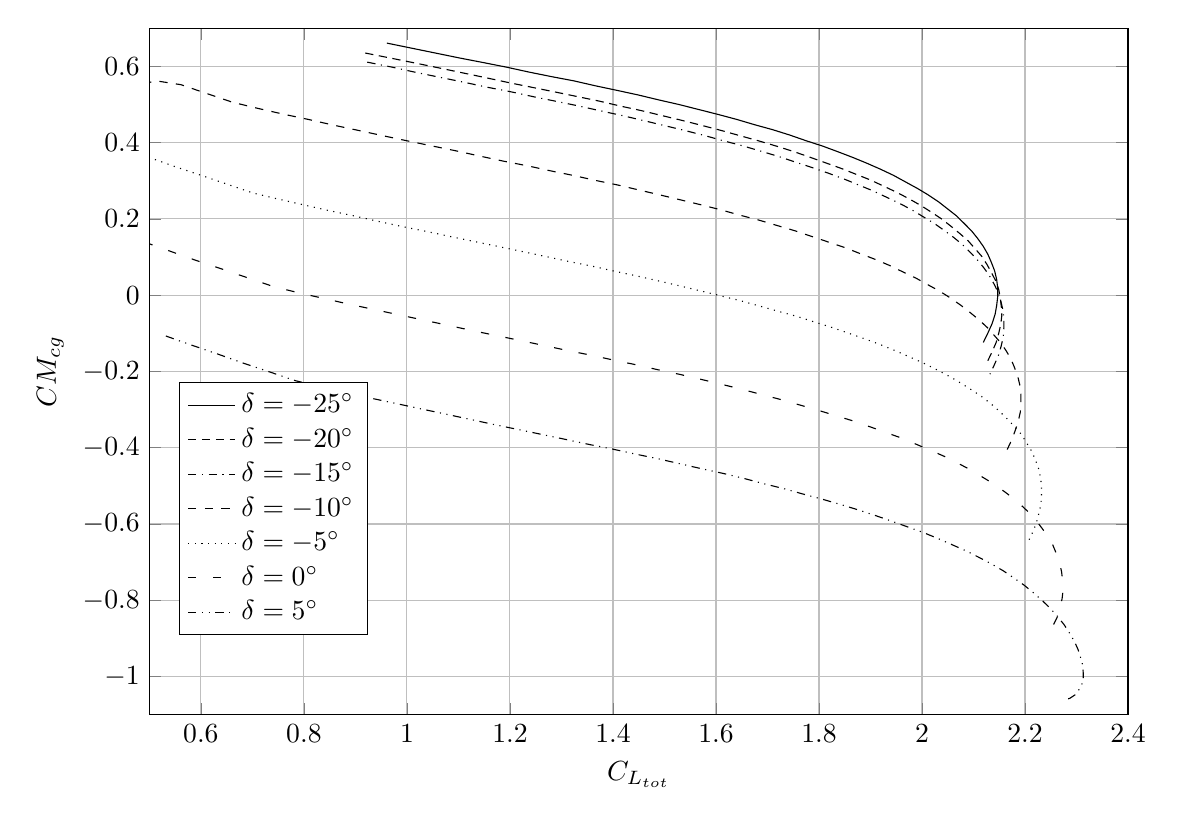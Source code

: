 %Comparison of CD estimation
\begin{tikzpicture}

\begin{axis}[
width=14.01cm,
height=10.3cm,
scaled ticks=false, tick label style={/pgf/number format/fixed},
xmin=0.5,
xmax=2.4,
xlabel={$C_{L_{tot}}$},
xmajorgrids,
ymin=-1.1,
ymax=0.7,
ylabel={$CM_{cg}$},
ymajorgrids,
legend style={at={(0.03,0.3)},anchor=west,draw=black,fill=white,legend cell align=left},
legend entries = {$\delta = -25^{\circ}$\\$\delta = -20^{\circ}$\\$\delta = -15^{\circ}$\\$\delta = -10^{\circ}$\\$\delta = -5^{\circ}$\\$\delta = 0^{\circ}$\\$\delta = 5^{\circ}$\\}
]

\addplot [
color=black,
solid
]
table[row sep=crcr]{
0.961	0.661\\
1.008	0.648\\
1.055	0.635\\
1.102	0.622\\
1.148	0.61\\
1.193	0.598\\
1.237	0.585\\
1.281	0.573\\
1.324	0.562\\
1.366	0.549\\
1.408	0.537\\
1.449	0.525\\
1.489	0.512\\
1.528	0.5\\
1.566	0.487\\
1.604	0.474\\
1.64	0.461\\
1.675	0.447\\
1.71	0.434\\
1.743	0.42\\
1.775	0.405\\
1.807	0.391\\
1.837	0.376\\
1.866	0.361\\
1.893	0.346\\
1.92	0.33\\
1.945	0.314\\
1.968	0.297\\
1.991	0.28\\
2.012	0.263\\
2.032	0.245\\
2.05	0.226\\
2.067	0.208\\
2.082	0.188\\
2.096	0.169\\
2.108	0.149\\
2.119	0.128\\
2.128	0.107\\
2.135	0.085\\
2.141	0.064\\
2.145	0.041\\
2.147	0.019\\
2.147	-0.004\\
2.145	-0.027\\
2.142	-0.05\\
2.136	-0.075\\
2.128	-0.099\\
2.119	-0.124\\
};

\addplot [
color=black,
densely dashed
]
table[row sep=crcr]{
0.919	0.635\\
0.967	0.622\\
1.015	0.609\\
1.062	0.596\\
1.108	0.583\\
1.154	0.57\\
1.199	0.557\\
1.243	0.545\\
1.287	0.533\\
1.33	0.521\\
1.373	0.509\\
1.414	0.496\\
1.455	0.484\\
1.495	0.471\\
1.535	0.458\\
1.573	0.445\\
1.61	0.432\\
1.647	0.418\\
1.682	0.405\\
1.717	0.391\\
1.75	0.377\\
1.782	0.362\\
1.813	0.347\\
1.844	0.332\\
1.872	0.317\\
1.9	0.302\\
1.927	0.285\\
1.952	0.269\\
1.976	0.252\\
1.998	0.235\\
2.019	0.217\\
2.039	0.199\\
2.057	0.18\\
2.074	0.161\\
2.09	0.142\\
2.103	0.122\\
2.116	0.102\\
2.126	0.081\\
2.135	0.059\\
2.143	0.038\\
2.149	0.015\\
2.152	-0.007\\
2.154	-0.03\\
2.155	-0.053\\
2.153	-0.076\\
2.149	-0.1\\
2.144	-0.124\\
2.136	-0.149\\
2.127	-0.174\\
};

\addplot [
color=black,
dashdotted
]
table[row sep=crcr]{
0.923	0.611\\
0.971	0.598\\
1.018	0.584\\
1.065	0.571\\
1.112	0.558\\
1.157	0.545\\
1.203	0.533\\
1.247	0.52\\
1.291	0.508\\
1.334	0.496\\
1.377	0.483\\
1.418	0.471\\
1.459	0.458\\
1.499	0.445\\
1.539	0.432\\
1.577	0.419\\
1.614	0.405\\
1.651	0.392\\
1.686	0.378\\
1.721	0.364\\
1.754	0.349\\
1.786	0.335\\
1.818	0.32\\
1.848	0.305\\
1.877	0.289\\
1.904	0.274\\
1.931	0.257\\
1.956	0.241\\
1.98	0.224\\
2.002	0.206\\
2.024	0.188\\
2.043	0.17\\
2.062	0.151\\
2.079	0.132\\
2.094	0.112\\
2.108	0.092\\
2.12	0.072\\
2.131	0.051\\
2.14	0.029\\
2.148	0.007\\
2.153	-0.015\\
2.157	-0.038\\
2.159	-0.061\\
2.159	-0.084\\
2.158	-0.108\\
2.154	-0.132\\
2.149	-0.156\\
2.141	-0.181\\
2.132	-0.207\\
};

\addplot [
color=black,
dashed
]
table[row sep=crcr]{
0.425	0.535\\
0.469	0.548\\
0.513	0.562\\
0.561	0.552\\
0.611	0.529\\
0.661	0.506\\
0.71	0.49\\
0.759	0.475\\
0.808	0.461\\
0.857	0.446\\
0.906	0.432\\
0.954	0.418\\
1.003	0.404\\
1.05	0.391\\
1.097	0.378\\
1.144	0.364\\
1.189	0.351\\
1.235	0.339\\
1.279	0.326\\
1.323	0.314\\
1.366	0.301\\
1.409	0.289\\
1.45	0.276\\
1.491	0.263\\
1.531	0.25\\
1.571	0.237\\
1.609	0.224\\
1.646	0.21\\
1.683	0.197\\
1.718	0.183\\
1.753	0.169\\
1.786	0.154\\
1.819	0.139\\
1.85	0.125\\
1.88	0.109\\
1.909	0.094\\
1.937	0.078\\
1.963	0.061\\
1.988	0.045\\
2.012	0.027\\
2.035	0.01\\
2.056	-0.008\\
2.076	-0.027\\
2.094	-0.046\\
2.111	-0.065\\
2.127	-0.085\\
2.14	-0.105\\
2.153	-0.125\\
2.164	-0.147\\
2.173	-0.168\\
2.18	-0.191\\
2.186	-0.213\\
2.19	-0.236\\
2.192	-0.259\\
2.192	-0.282\\
2.191	-0.306\\
2.187	-0.33\\
2.181	-0.355\\
2.174	-0.38\\
2.165	-0.406\\
};

\addplot [
color=black,
dotted
]
table[row sep=crcr]{
0.45	0.385\\
0.5	0.361\\
0.55	0.337\\
0.601	0.314\\
0.651	0.291\\
0.701	0.268\\
0.75	0.252\\
0.799	0.237\\
0.848	0.222\\
0.897	0.208\\
0.946	0.193\\
0.994	0.179\\
1.042	0.166\\
1.09	0.152\\
1.137	0.139\\
1.183	0.126\\
1.229	0.113\\
1.274	0.1\\
1.319	0.087\\
1.363	0.075\\
1.406	0.062\\
1.448	0.05\\
1.49	0.037\\
1.531	0.024\\
1.571	0.011\\
1.61	-0.002\\
1.649	-0.015\\
1.686	-0.029\\
1.723	-0.043\\
1.758	-0.056\\
1.793	-0.071\\
1.826	-0.085\\
1.858	-0.1\\
1.89	-0.115\\
1.92	-0.13\\
1.949	-0.146\\
1.976	-0.162\\
2.003	-0.178\\
2.028	-0.195\\
2.052	-0.212\\
2.075	-0.23\\
2.096	-0.248\\
2.116	-0.266\\
2.134	-0.285\\
2.151	-0.305\\
2.166	-0.325\\
2.18	-0.345\\
2.193	-0.365\\
2.203	-0.387\\
2.213	-0.409\\
2.22	-0.431\\
2.226	-0.453\\
2.23	-0.476\\
2.232	-0.499\\
2.232	-0.523\\
2.231	-0.547\\
2.227	-0.572\\
2.222	-0.598\\
2.214	-0.624\\
2.205	-0.65\\
};

\addplot [
color=black,
loosely dashed
]
table[row sep=crcr]{
0.491	0.139\\
0.541	0.115\\
0.591	0.091\\
0.642	0.068\\
0.692	0.045\\
0.742	0.022\\
0.791	0.006\\
0.84	-0.009\\
0.889	-0.024\\
0.938	-0.038\\
0.986	-0.052\\
1.035	-0.066\\
1.083	-0.08\\
1.131	-0.094\\
1.178	-0.107\\
1.224	-0.12\\
1.27	-0.133\\
1.315	-0.146\\
1.36	-0.158\\
1.404	-0.171\\
1.447	-0.183\\
1.489	-0.196\\
1.531	-0.208\\
1.572	-0.221\\
1.612	-0.234\\
1.651	-0.247\\
1.69	-0.261\\
1.727	-0.274\\
1.763	-0.288\\
1.799	-0.302\\
1.833	-0.316\\
1.867	-0.33\\
1.899	-0.345\\
1.93	-0.36\\
1.961	-0.375\\
1.989	-0.391\\
2.017	-0.407\\
2.044	-0.423\\
2.069	-0.44\\
2.093	-0.457\\
2.115	-0.475\\
2.137	-0.493\\
2.156	-0.511\\
2.175	-0.53\\
2.192	-0.55\\
2.207	-0.569\\
2.221	-0.59\\
2.233	-0.611\\
2.244	-0.632\\
2.254	-0.655\\
2.261	-0.678\\
2.267	-0.701\\
2.271	-0.725\\
2.273	-0.748\\
2.274	-0.772\\
2.272	-0.796\\
2.268	-0.82\\
2.263	-0.843\\
2.255	-0.865\\
2.245	-0.887\\
};

\addplot [
color=black,
dashdotdotted
]
table[row sep=crcr]{
0.532	-0.107\\
0.582	-0.131\\
0.632	-0.154\\
0.682	-0.178\\
0.733	-0.201\\
0.783	-0.224\\
0.832	-0.24\\
0.881	-0.255\\
0.93	-0.27\\
0.979	-0.284\\
1.027	-0.298\\
1.076	-0.312\\
1.124	-0.326\\
1.172	-0.34\\
1.219	-0.353\\
1.265	-0.366\\
1.311	-0.379\\
1.356	-0.392\\
1.401	-0.404\\
1.445	-0.417\\
1.488	-0.429\\
1.53	-0.442\\
1.572	-0.455\\
1.613	-0.467\\
1.653	-0.48\\
1.692	-0.494\\
1.731	-0.507\\
1.768	-0.521\\
1.804	-0.534\\
1.84	-0.548\\
1.874	-0.562\\
1.908	-0.577\\
1.94	-0.592\\
1.971	-0.607\\
2.002	-0.622\\
2.031	-0.638\\
2.058	-0.654\\
2.085	-0.67\\
2.11	-0.687\\
2.134	-0.704\\
2.157	-0.722\\
2.178	-0.741\\
2.198	-0.76\\
2.216	-0.78\\
2.233	-0.8\\
2.249	-0.821\\
2.263	-0.842\\
2.276	-0.864\\
2.286	-0.885\\
2.296	-0.908\\
2.303	-0.929\\
2.308	-0.95\\
2.312	-0.97\\
2.313	-0.989\\
2.313	-1.007\\
2.31	-1.022\\
2.304	-1.036\\
2.297	-1.048\\
2.287	-1.057\\
2.274	-1.062\\
};
\end{axis}
\end{tikzpicture}%